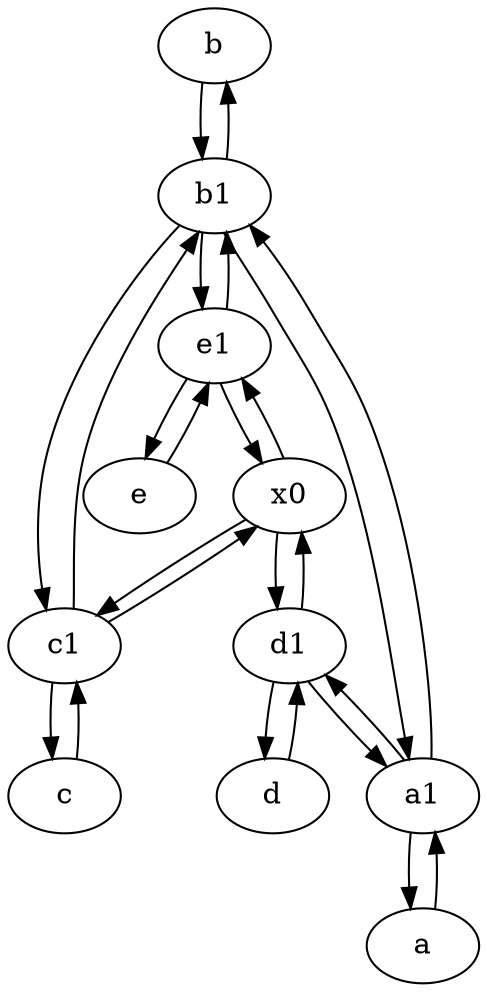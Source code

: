 digraph  {
	b [pos="50,20!"];
	c [pos="20,10!"];
	d1 [pos="25,30!"];
	d [pos="20,30!"];
	x0;
	b1 [pos="45,20!"];
	e [pos="30,50!"];
	a1 [pos="40,15!"];
	c1 [pos="30,15!"];
	a [pos="40,10!"];
	e1 [pos="25,45!"];
	b1 -> e1;
	e1 -> e;
	d -> d1;
	c1 -> b1;
	d1 -> a1;
	x0 -> e1;
	b1 -> c1;
	a -> a1;
	x0 -> c1;
	e -> e1;
	c1 -> x0;
	d1 -> d;
	x0 -> d1;
	e1 -> x0;
	d1 -> x0;
	a1 -> d1;
	c -> c1;
	c1 -> c;
	b1 -> a1;
	e1 -> b1;
	b1 -> b;
	a1 -> b1;
	b -> b1;
	a1 -> a;

	}